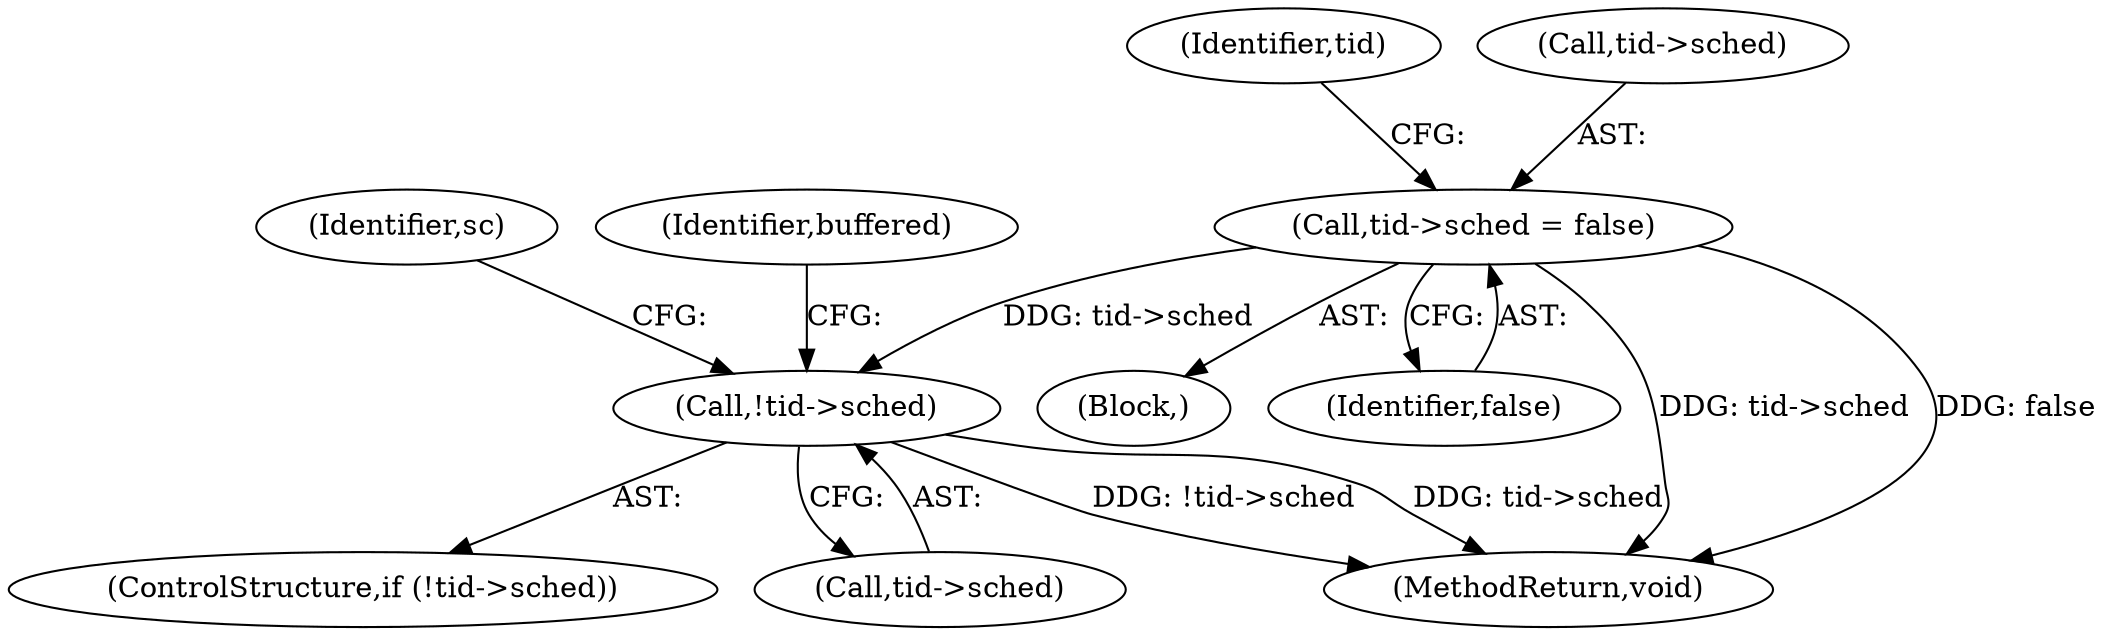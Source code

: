 digraph "0_linux_21f8aaee0c62708654988ce092838aa7df4d25d8@pointer" {
"1000159" [label="(Call,tid->sched = false)"];
"1000146" [label="(Call,!tid->sched)"];
"1000167" [label="(Identifier,tid)"];
"1000160" [label="(Call,tid->sched)"];
"1000159" [label="(Call,tid->sched = false)"];
"1000131" [label="(Block,)"];
"1000145" [label="(ControlStructure,if (!tid->sched))"];
"1000147" [label="(Call,tid->sched)"];
"1000152" [label="(Identifier,sc)"];
"1000163" [label="(Identifier,false)"];
"1000146" [label="(Call,!tid->sched)"];
"1000191" [label="(MethodReturn,void)"];
"1000156" [label="(Identifier,buffered)"];
"1000159" -> "1000131"  [label="AST: "];
"1000159" -> "1000163"  [label="CFG: "];
"1000160" -> "1000159"  [label="AST: "];
"1000163" -> "1000159"  [label="AST: "];
"1000167" -> "1000159"  [label="CFG: "];
"1000159" -> "1000191"  [label="DDG: tid->sched"];
"1000159" -> "1000191"  [label="DDG: false"];
"1000159" -> "1000146"  [label="DDG: tid->sched"];
"1000146" -> "1000145"  [label="AST: "];
"1000146" -> "1000147"  [label="CFG: "];
"1000147" -> "1000146"  [label="AST: "];
"1000152" -> "1000146"  [label="CFG: "];
"1000156" -> "1000146"  [label="CFG: "];
"1000146" -> "1000191"  [label="DDG: !tid->sched"];
"1000146" -> "1000191"  [label="DDG: tid->sched"];
}
